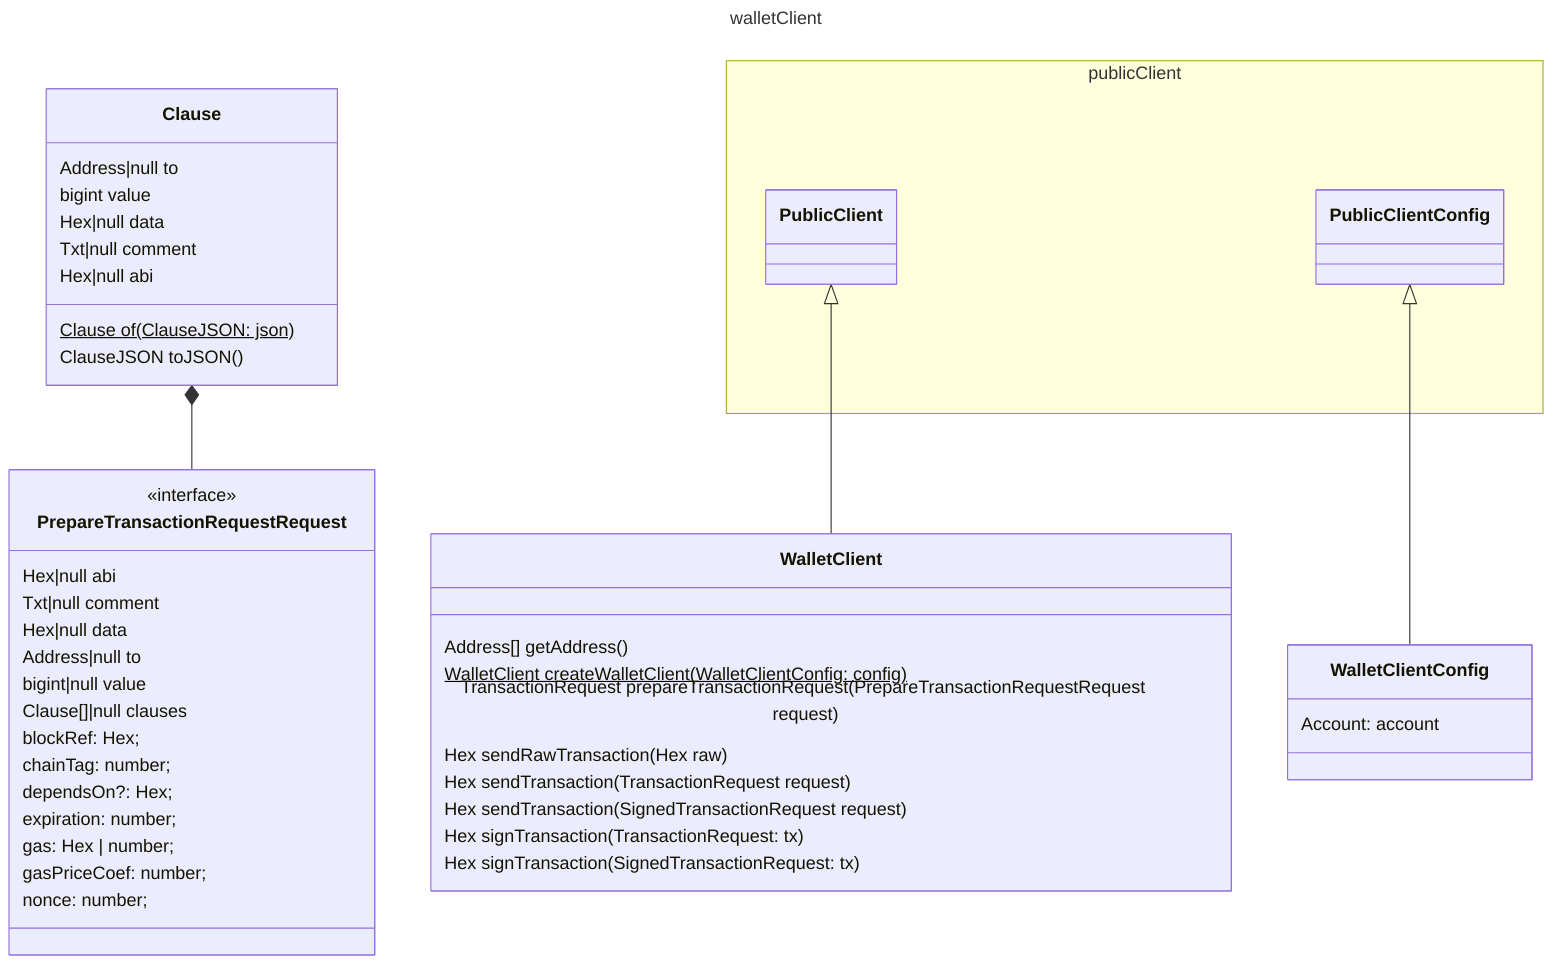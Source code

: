 ---
title: walletClient
---
classDiagram
    class Clause {
        Address|null to
        bigint value
        Hex|null data
        Txt|null comment
        Hex|null abi
        Clause of(ClauseJSON: json)$
        ClauseJSON toJSON()
    }
    namespace publicClient {
        class PublicClient {
        }
        class PublicClientConfig {
        }
    }
    class PrepareTransactionRequestRequest {
        <<interface>>
    %% Clause as Viem is optional: this section section will be merged in TransactionRequest.clauses
        Hex|null abi
        Txt|null comment
        Hex|null data
        Address|null to
        bigint|null value
    %% Clause array is optional, it will be merged in TransactionRequest.clauses
        Clause[]|null clauses
    %% Viem transaction body
        blockRef: Hex;
        chainTag: number;
        dependsOn?: Hex;
        expiration: number;
        gas: Hex | number;
        gasPriceCoef: number;
        nonce: number;
    }
    class WalletClient {
        Address[] getAddress()
        WalletClient createWalletClient(WalletClientConfig: config)$
        TransactionRequest prepareTransactionRequest(PrepareTransactionRequestRequest request)
        Hex sendRawTransaction(Hex raw)
        Hex sendTransaction(TransactionRequest request)
        Hex sendTransaction(SignedTransactionRequest request)
        Hex signTransaction(TransactionRequest: tx)
        Hex signTransaction(SignedTransactionRequest: tx)
    }
    class WalletClientConfig {
        Account: account
    }
    Clause *-- PrepareTransactionRequestRequest
    PublicClient <|-- WalletClient
    PublicClientConfig <|-- WalletClientConfig